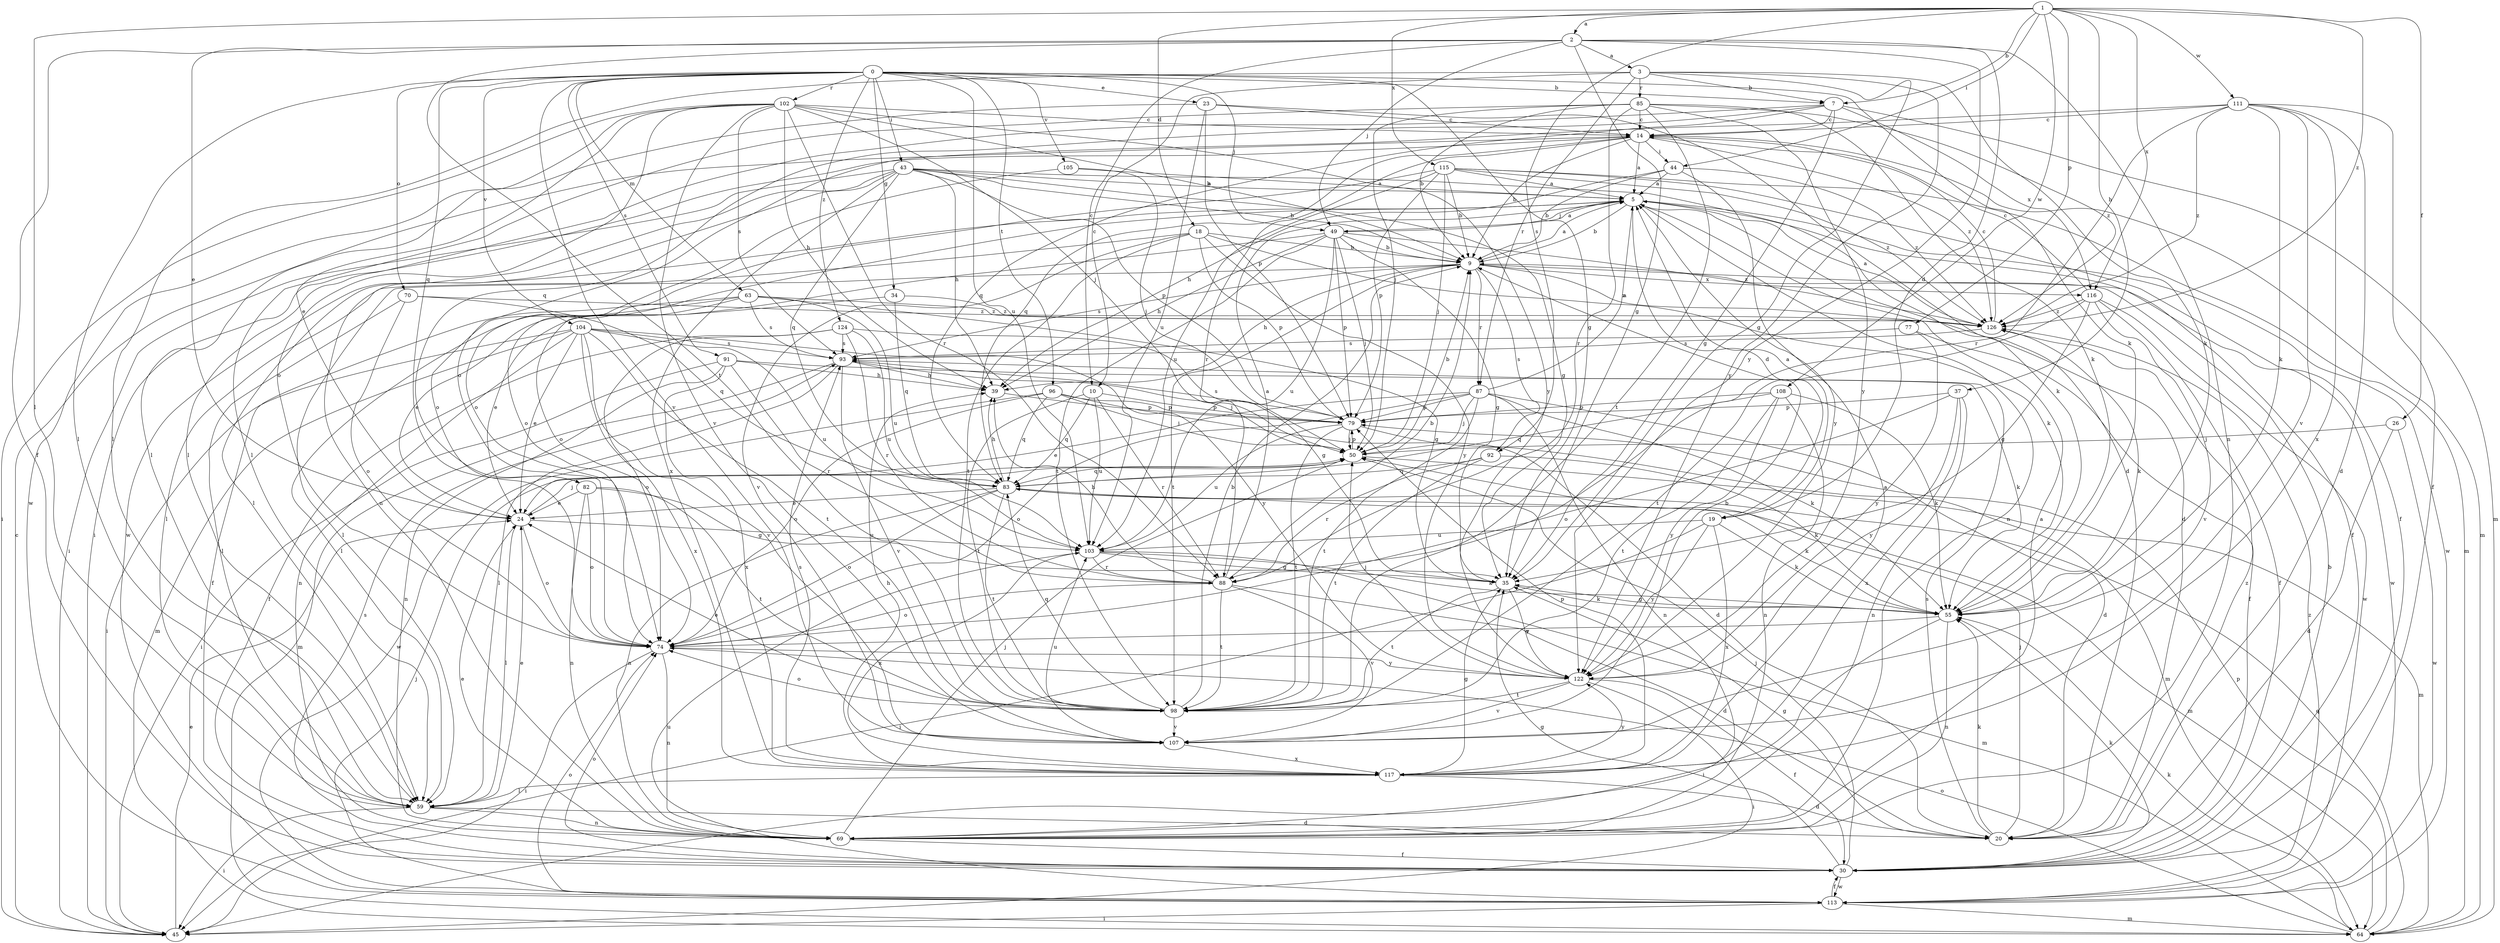 strict digraph  {
0;
1;
2;
3;
5;
7;
9;
10;
14;
18;
19;
20;
23;
24;
26;
30;
34;
35;
37;
39;
43;
44;
45;
49;
50;
55;
59;
63;
64;
69;
70;
74;
77;
79;
82;
83;
85;
87;
88;
91;
92;
93;
96;
98;
102;
103;
104;
105;
107;
108;
111;
113;
115;
116;
117;
122;
124;
126;
0 -> 7  [label=b];
0 -> 23  [label=e];
0 -> 34  [label=g];
0 -> 35  [label=g];
0 -> 43  [label=i];
0 -> 49  [label=j];
0 -> 55  [label=k];
0 -> 59  [label=l];
0 -> 63  [label=m];
0 -> 70  [label=o];
0 -> 82  [label=q];
0 -> 91  [label=s];
0 -> 96  [label=t];
0 -> 102  [label=r];
0 -> 103  [label=u];
0 -> 104  [label=v];
0 -> 105  [label=v];
0 -> 107  [label=v];
0 -> 124  [label=z];
1 -> 2  [label=a];
1 -> 7  [label=b];
1 -> 18  [label=d];
1 -> 26  [label=f];
1 -> 37  [label=h];
1 -> 44  [label=i];
1 -> 59  [label=l];
1 -> 77  [label=p];
1 -> 92  [label=s];
1 -> 108  [label=w];
1 -> 111  [label=w];
1 -> 115  [label=x];
1 -> 116  [label=x];
1 -> 126  [label=z];
2 -> 3  [label=a];
2 -> 10  [label=c];
2 -> 19  [label=d];
2 -> 24  [label=e];
2 -> 30  [label=f];
2 -> 35  [label=g];
2 -> 49  [label=j];
2 -> 69  [label=n];
2 -> 98  [label=t];
2 -> 122  [label=y];
3 -> 7  [label=b];
3 -> 10  [label=c];
3 -> 35  [label=g];
3 -> 55  [label=k];
3 -> 59  [label=l];
3 -> 85  [label=r];
3 -> 87  [label=r];
3 -> 122  [label=y];
5 -> 9  [label=b];
5 -> 19  [label=d];
5 -> 20  [label=d];
5 -> 30  [label=f];
5 -> 49  [label=j];
5 -> 59  [label=l];
5 -> 69  [label=n];
5 -> 74  [label=o];
5 -> 113  [label=w];
7 -> 14  [label=c];
7 -> 35  [label=g];
7 -> 59  [label=l];
7 -> 64  [label=m];
7 -> 82  [label=q];
7 -> 83  [label=q];
7 -> 116  [label=x];
9 -> 5  [label=a];
9 -> 39  [label=h];
9 -> 59  [label=l];
9 -> 87  [label=r];
9 -> 92  [label=s];
9 -> 93  [label=s];
9 -> 98  [label=t];
9 -> 113  [label=w];
9 -> 116  [label=x];
9 -> 126  [label=z];
10 -> 79  [label=p];
10 -> 83  [label=q];
10 -> 88  [label=r];
10 -> 98  [label=t];
10 -> 103  [label=u];
14 -> 5  [label=a];
14 -> 9  [label=b];
14 -> 44  [label=i];
14 -> 45  [label=i];
14 -> 64  [label=m];
14 -> 83  [label=q];
14 -> 88  [label=r];
14 -> 126  [label=z];
18 -> 9  [label=b];
18 -> 55  [label=k];
18 -> 59  [label=l];
18 -> 79  [label=p];
18 -> 98  [label=t];
18 -> 107  [label=v];
18 -> 122  [label=y];
19 -> 5  [label=a];
19 -> 45  [label=i];
19 -> 55  [label=k];
19 -> 103  [label=u];
19 -> 117  [label=x];
19 -> 122  [label=y];
20 -> 35  [label=g];
20 -> 50  [label=j];
20 -> 55  [label=k];
20 -> 93  [label=s];
20 -> 126  [label=z];
23 -> 14  [label=c];
23 -> 20  [label=d];
23 -> 59  [label=l];
23 -> 79  [label=p];
23 -> 103  [label=u];
24 -> 50  [label=j];
24 -> 59  [label=l];
24 -> 74  [label=o];
24 -> 103  [label=u];
26 -> 20  [label=d];
26 -> 50  [label=j];
26 -> 113  [label=w];
30 -> 9  [label=b];
30 -> 35  [label=g];
30 -> 50  [label=j];
30 -> 55  [label=k];
30 -> 74  [label=o];
30 -> 93  [label=s];
30 -> 113  [label=w];
34 -> 24  [label=e];
34 -> 83  [label=q];
34 -> 126  [label=z];
35 -> 55  [label=k];
35 -> 98  [label=t];
35 -> 122  [label=y];
37 -> 69  [label=n];
37 -> 74  [label=o];
37 -> 79  [label=p];
37 -> 117  [label=x];
37 -> 122  [label=y];
39 -> 79  [label=p];
43 -> 5  [label=a];
43 -> 9  [label=b];
43 -> 35  [label=g];
43 -> 39  [label=h];
43 -> 45  [label=i];
43 -> 55  [label=k];
43 -> 69  [label=n];
43 -> 79  [label=p];
43 -> 83  [label=q];
43 -> 113  [label=w];
43 -> 117  [label=x];
44 -> 5  [label=a];
44 -> 9  [label=b];
44 -> 39  [label=h];
44 -> 122  [label=y];
44 -> 126  [label=z];
45 -> 14  [label=c];
45 -> 24  [label=e];
49 -> 5  [label=a];
49 -> 9  [label=b];
49 -> 35  [label=g];
49 -> 39  [label=h];
49 -> 50  [label=j];
49 -> 74  [label=o];
49 -> 79  [label=p];
49 -> 98  [label=t];
49 -> 103  [label=u];
49 -> 126  [label=z];
50 -> 9  [label=b];
50 -> 64  [label=m];
50 -> 79  [label=p];
50 -> 83  [label=q];
55 -> 35  [label=g];
55 -> 45  [label=i];
55 -> 69  [label=n];
55 -> 74  [label=o];
59 -> 20  [label=d];
59 -> 24  [label=e];
59 -> 45  [label=i];
59 -> 69  [label=n];
63 -> 24  [label=e];
63 -> 30  [label=f];
63 -> 35  [label=g];
63 -> 59  [label=l];
63 -> 93  [label=s];
63 -> 103  [label=u];
63 -> 126  [label=z];
64 -> 55  [label=k];
64 -> 74  [label=o];
64 -> 79  [label=p];
64 -> 83  [label=q];
69 -> 5  [label=a];
69 -> 24  [label=e];
69 -> 30  [label=f];
69 -> 50  [label=j];
70 -> 59  [label=l];
70 -> 74  [label=o];
70 -> 83  [label=q];
70 -> 126  [label=z];
74 -> 45  [label=i];
74 -> 69  [label=n];
74 -> 122  [label=y];
77 -> 30  [label=f];
77 -> 93  [label=s];
77 -> 122  [label=y];
79 -> 50  [label=j];
79 -> 64  [label=m];
79 -> 93  [label=s];
79 -> 98  [label=t];
79 -> 103  [label=u];
82 -> 24  [label=e];
82 -> 35  [label=g];
82 -> 69  [label=n];
82 -> 74  [label=o];
82 -> 98  [label=t];
83 -> 24  [label=e];
83 -> 39  [label=h];
83 -> 55  [label=k];
83 -> 64  [label=m];
83 -> 69  [label=n];
83 -> 74  [label=o];
83 -> 98  [label=t];
85 -> 9  [label=b];
85 -> 14  [label=c];
85 -> 50  [label=j];
85 -> 55  [label=k];
85 -> 59  [label=l];
85 -> 88  [label=r];
85 -> 98  [label=t];
85 -> 122  [label=y];
85 -> 126  [label=z];
87 -> 5  [label=a];
87 -> 20  [label=d];
87 -> 24  [label=e];
87 -> 50  [label=j];
87 -> 55  [label=k];
87 -> 69  [label=n];
87 -> 74  [label=o];
87 -> 79  [label=p];
87 -> 98  [label=t];
88 -> 5  [label=a];
88 -> 9  [label=b];
88 -> 20  [label=d];
88 -> 39  [label=h];
88 -> 74  [label=o];
88 -> 98  [label=t];
88 -> 107  [label=v];
91 -> 39  [label=h];
91 -> 45  [label=i];
91 -> 55  [label=k];
91 -> 69  [label=n];
91 -> 88  [label=r];
91 -> 117  [label=x];
92 -> 55  [label=k];
92 -> 83  [label=q];
92 -> 88  [label=r];
92 -> 98  [label=t];
93 -> 39  [label=h];
93 -> 50  [label=j];
93 -> 59  [label=l];
93 -> 64  [label=m];
93 -> 107  [label=v];
96 -> 20  [label=d];
96 -> 50  [label=j];
96 -> 74  [label=o];
96 -> 79  [label=p];
96 -> 83  [label=q];
96 -> 113  [label=w];
98 -> 9  [label=b];
98 -> 24  [label=e];
98 -> 74  [label=o];
98 -> 83  [label=q];
98 -> 107  [label=v];
102 -> 9  [label=b];
102 -> 14  [label=c];
102 -> 24  [label=e];
102 -> 39  [label=h];
102 -> 45  [label=i];
102 -> 50  [label=j];
102 -> 74  [label=o];
102 -> 88  [label=r];
102 -> 93  [label=s];
102 -> 107  [label=v];
102 -> 113  [label=w];
102 -> 122  [label=y];
103 -> 35  [label=g];
103 -> 55  [label=k];
103 -> 64  [label=m];
103 -> 88  [label=r];
103 -> 117  [label=x];
104 -> 24  [label=e];
104 -> 45  [label=i];
104 -> 64  [label=m];
104 -> 69  [label=n];
104 -> 93  [label=s];
104 -> 98  [label=t];
104 -> 103  [label=u];
104 -> 107  [label=v];
104 -> 117  [label=x];
104 -> 122  [label=y];
105 -> 5  [label=a];
105 -> 50  [label=j];
105 -> 74  [label=o];
107 -> 9  [label=b];
107 -> 103  [label=u];
107 -> 117  [label=x];
108 -> 55  [label=k];
108 -> 69  [label=n];
108 -> 79  [label=p];
108 -> 83  [label=q];
108 -> 98  [label=t];
108 -> 122  [label=y];
111 -> 14  [label=c];
111 -> 20  [label=d];
111 -> 30  [label=f];
111 -> 55  [label=k];
111 -> 74  [label=o];
111 -> 88  [label=r];
111 -> 107  [label=v];
111 -> 117  [label=x];
111 -> 126  [label=z];
113 -> 30  [label=f];
113 -> 45  [label=i];
113 -> 50  [label=j];
113 -> 64  [label=m];
113 -> 74  [label=o];
113 -> 103  [label=u];
113 -> 126  [label=z];
115 -> 5  [label=a];
115 -> 9  [label=b];
115 -> 30  [label=f];
115 -> 50  [label=j];
115 -> 64  [label=m];
115 -> 74  [label=o];
115 -> 79  [label=p];
115 -> 103  [label=u];
115 -> 126  [label=z];
116 -> 14  [label=c];
116 -> 30  [label=f];
116 -> 35  [label=g];
116 -> 98  [label=t];
116 -> 107  [label=v];
116 -> 113  [label=w];
116 -> 126  [label=z];
117 -> 5  [label=a];
117 -> 20  [label=d];
117 -> 35  [label=g];
117 -> 39  [label=h];
117 -> 59  [label=l];
117 -> 79  [label=p];
117 -> 93  [label=s];
117 -> 122  [label=y];
122 -> 30  [label=f];
122 -> 45  [label=i];
122 -> 50  [label=j];
122 -> 98  [label=t];
122 -> 107  [label=v];
124 -> 30  [label=f];
124 -> 35  [label=g];
124 -> 74  [label=o];
124 -> 88  [label=r];
124 -> 93  [label=s];
124 -> 103  [label=u];
126 -> 5  [label=a];
126 -> 14  [label=c];
126 -> 55  [label=k];
126 -> 93  [label=s];
}
